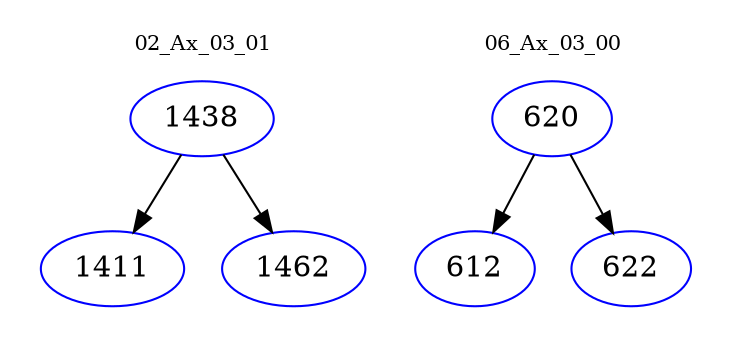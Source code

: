 digraph{
subgraph cluster_0 {
color = white
label = "02_Ax_03_01";
fontsize=10;
T0_1438 [label="1438", color="blue"]
T0_1438 -> T0_1411 [color="black"]
T0_1411 [label="1411", color="blue"]
T0_1438 -> T0_1462 [color="black"]
T0_1462 [label="1462", color="blue"]
}
subgraph cluster_1 {
color = white
label = "06_Ax_03_00";
fontsize=10;
T1_620 [label="620", color="blue"]
T1_620 -> T1_612 [color="black"]
T1_612 [label="612", color="blue"]
T1_620 -> T1_622 [color="black"]
T1_622 [label="622", color="blue"]
}
}
